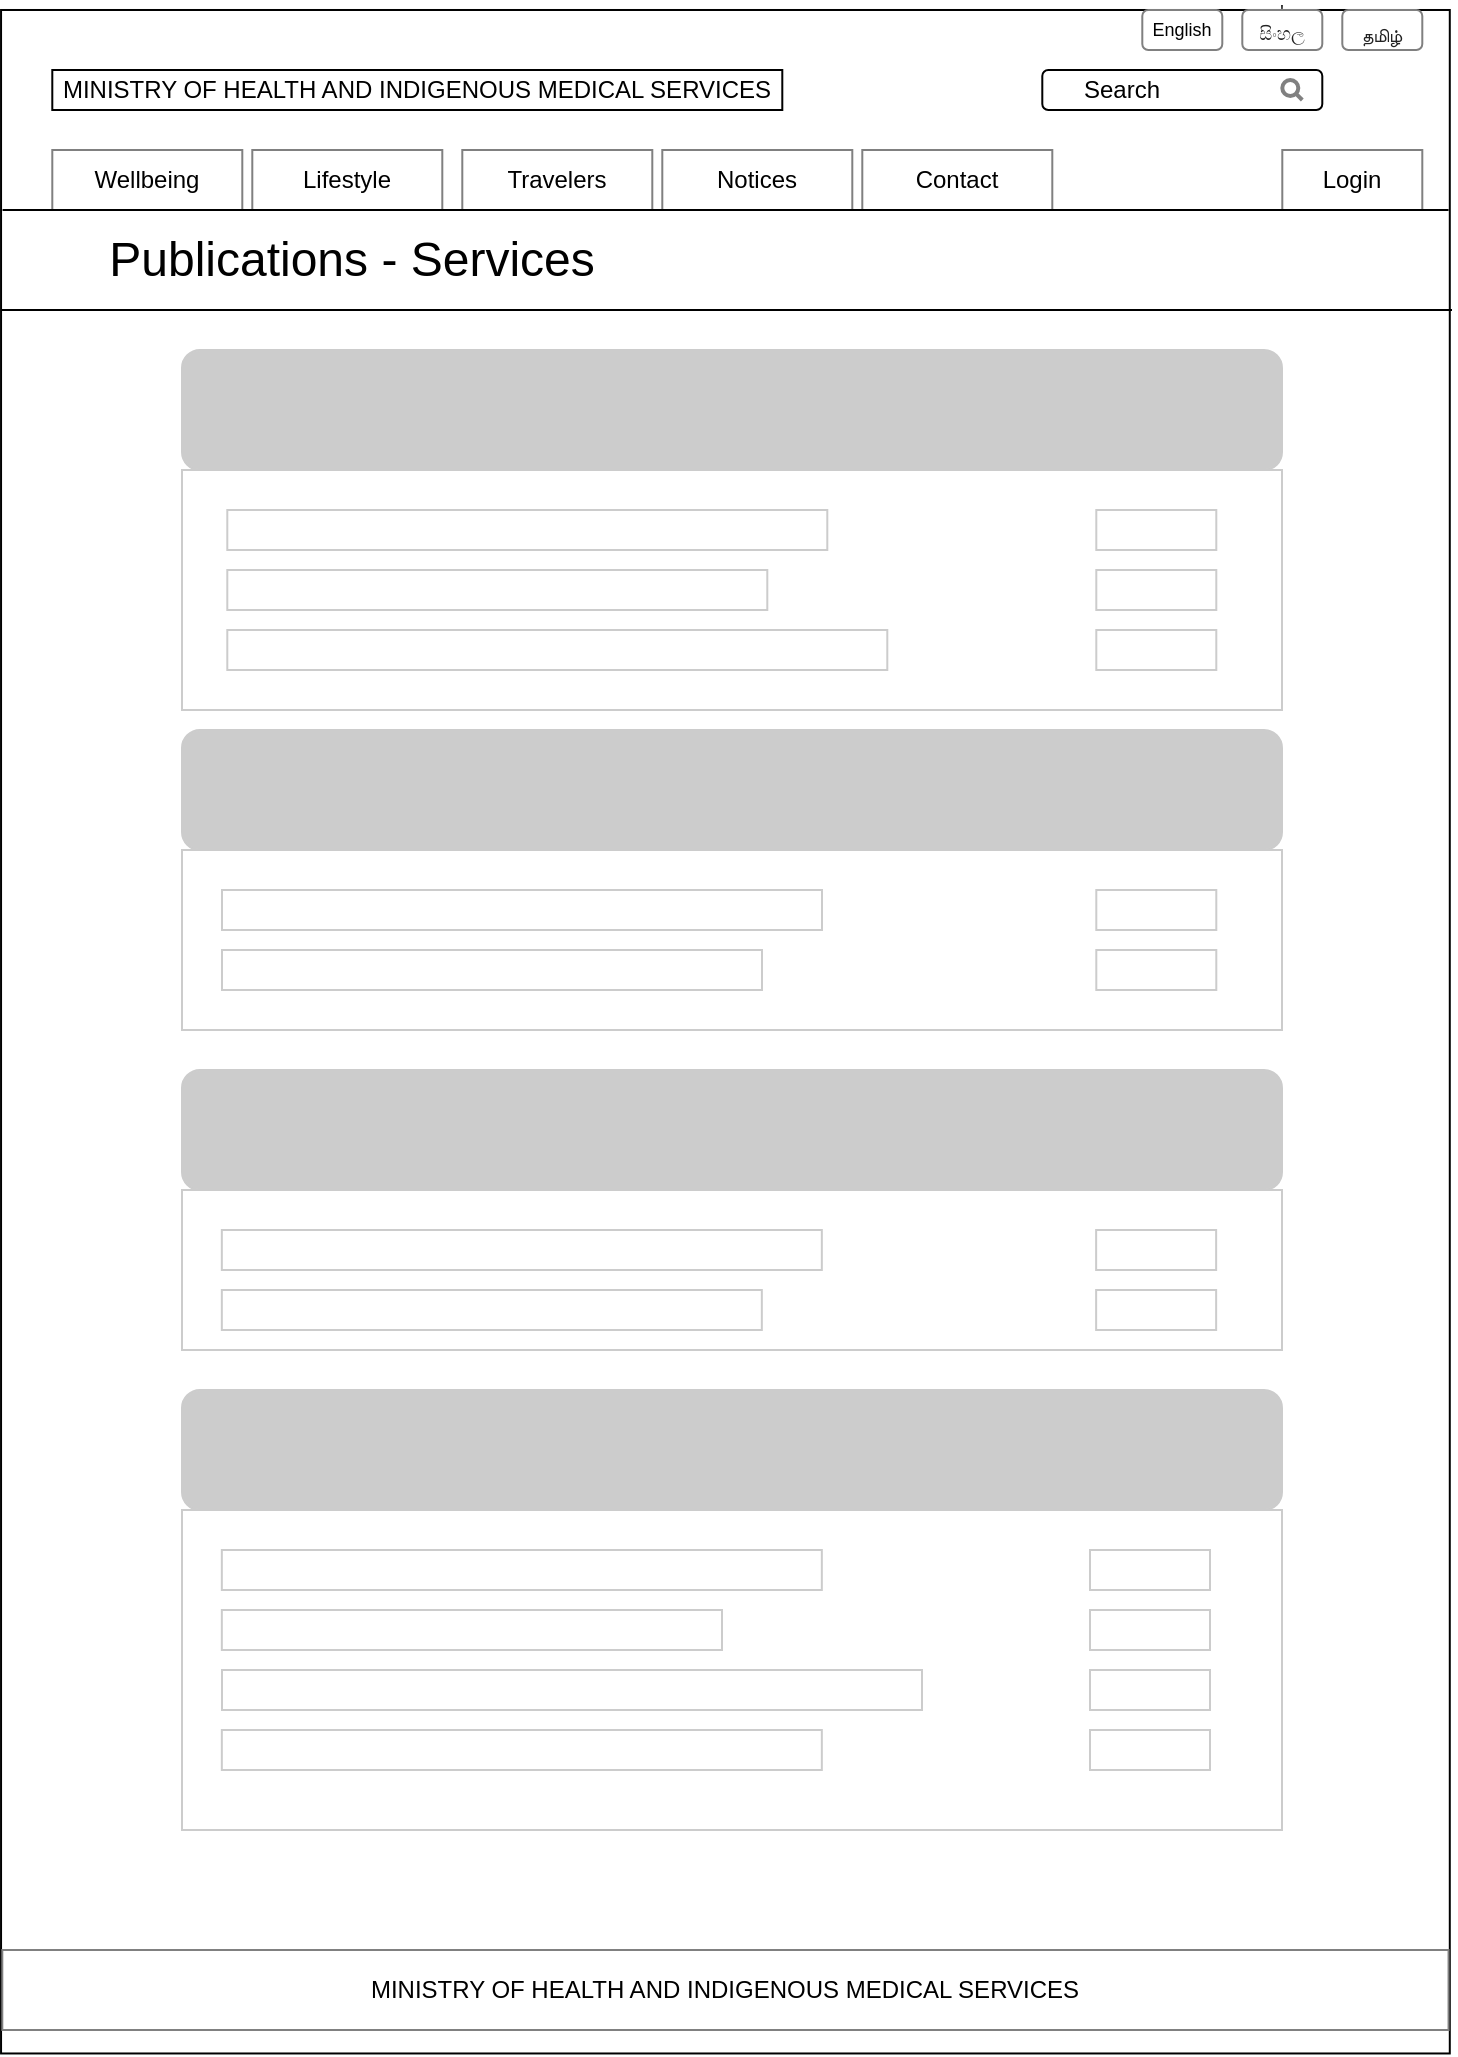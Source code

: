 <mxfile version="12.7.9" type="device" pages="2"><diagram id="RlWMgStjJFQXNfIH0hsr" name="Page-1"><mxGraphModel dx="2114" dy="626" grid="1" gridSize="10" guides="1" tooltips="1" connect="1" arrows="1" fold="1" page="1" pageScale="1" pageWidth="850" pageHeight="1100" math="0" shadow="0"><root><mxCell id="0"/><mxCell id="1" parent="0"/><mxCell id="j-9jJKn5-D6yGYakjFuk-1" value="" style="rounded=0;whiteSpace=wrap;html=1;rotation=90;textDirection=rtl;labelPosition=left;verticalLabelPosition=middle;align=right;verticalAlign=middle;" parent="1" vertex="1"><mxGeometry x="-929.16" y="198.68" width="1021.74" height="724.37" as="geometry"/></mxCell><mxCell id="j-9jJKn5-D6yGYakjFuk-2" value="MINISTRY OF HEALTH AND INDIGENOUS MEDICAL SERVICES" style="rounded=0;whiteSpace=wrap;html=1;" parent="1" vertex="1"><mxGeometry x="-754.85" y="80" width="365" height="20" as="geometry"/></mxCell><mxCell id="j-9jJKn5-D6yGYakjFuk-8" value="" style="rounded=1;whiteSpace=wrap;html=1;comic=0;shadow=0;glass=0;" parent="1" vertex="1"><mxGeometry x="-259.85" y="80" width="140" height="20" as="geometry"/></mxCell><mxCell id="j-9jJKn5-D6yGYakjFuk-9" value="" style="html=1;verticalLabelPosition=bottom;align=center;labelBackgroundColor=#ffffff;verticalAlign=top;strokeWidth=2;strokeColor=#808080;shadow=0;dashed=0;shape=mxgraph.ios7.icons.looking_glass;glass=0;comic=0;" parent="1" vertex="1"><mxGeometry x="-139.85" y="85" width="10" height="10" as="geometry"/></mxCell><mxCell id="j-9jJKn5-D6yGYakjFuk-10" value="Search" style="text;html=1;strokeColor=none;fillColor=none;align=center;verticalAlign=middle;whiteSpace=wrap;rounded=0;shadow=0;glass=0;comic=0;" parent="1" vertex="1"><mxGeometry x="-239.85" y="80" width="40" height="20" as="geometry"/></mxCell><mxCell id="j-9jJKn5-D6yGYakjFuk-13" value="Wellbeing" style="rounded=0;whiteSpace=wrap;html=1;shadow=0;glass=0;comic=0;strokeColor=#808080;" parent="1" vertex="1"><mxGeometry x="-754.85" y="120" width="95" height="30" as="geometry"/></mxCell><mxCell id="j-9jJKn5-D6yGYakjFuk-14" value="Lifestyle" style="rounded=0;whiteSpace=wrap;html=1;shadow=0;glass=0;comic=0;strokeColor=#808080;" parent="1" vertex="1"><mxGeometry x="-654.85" y="120" width="95" height="30" as="geometry"/></mxCell><mxCell id="j-9jJKn5-D6yGYakjFuk-15" value="Travelers" style="rounded=0;whiteSpace=wrap;html=1;shadow=0;glass=0;comic=0;strokeColor=#808080;" parent="1" vertex="1"><mxGeometry x="-549.85" y="120" width="95" height="30" as="geometry"/></mxCell><mxCell id="j-9jJKn5-D6yGYakjFuk-16" value="Notices" style="rounded=0;whiteSpace=wrap;html=1;shadow=0;glass=0;comic=0;strokeColor=#808080;" parent="1" vertex="1"><mxGeometry x="-449.85" y="120" width="95" height="30" as="geometry"/></mxCell><mxCell id="j-9jJKn5-D6yGYakjFuk-17" value="Contact" style="rounded=0;whiteSpace=wrap;html=1;shadow=0;glass=0;comic=0;strokeColor=#808080;" parent="1" vertex="1"><mxGeometry x="-349.85" y="120" width="95" height="30" as="geometry"/></mxCell><mxCell id="j-9jJKn5-D6yGYakjFuk-18" value="Login" style="rounded=0;whiteSpace=wrap;html=1;shadow=0;glass=0;comic=0;strokeColor=#808080;" parent="1" vertex="1"><mxGeometry x="-139.85" y="120" width="70" height="30" as="geometry"/></mxCell><mxCell id="j-9jJKn5-D6yGYakjFuk-26" value="English" style="rounded=1;whiteSpace=wrap;html=1;shadow=0;glass=0;comic=0;strokeColor=#808080;fontSize=9;" parent="1" vertex="1"><mxGeometry x="-209.85" y="50" width="40" height="20" as="geometry"/></mxCell><mxCell id="j-9jJKn5-D6yGYakjFuk-27" value="'&lt;br style=&quot;white-space: normal; font-size: 9px;&quot;&gt;&lt;span style=&quot;color: rgb(34, 34, 34); font-family: arial, sans-serif; text-align: left; white-space: pre-wrap; font-size: 9px;&quot;&gt;සිංහල&lt;/span&gt;" style="rounded=1;whiteSpace=wrap;html=1;shadow=0;glass=0;comic=0;strokeColor=#808080;perimeterSpacing=0;strokeWidth=1;verticalAlign=bottom;fontSize=9;" parent="1" vertex="1"><mxGeometry x="-159.85" y="50" width="40" height="20" as="geometry"/></mxCell><mxCell id="j-9jJKn5-D6yGYakjFuk-29" value="&lt;br style=&quot;font-size: 9px;&quot;&gt;&lt;span style=&quot;color: rgb(34 , 34 , 34) ; font-family: &amp;quot;arial&amp;quot; , sans-serif ; text-align: left ; white-space: pre-wrap ; font-size: 9px&quot;&gt;தமிழ்&lt;/span&gt;" style="rounded=1;whiteSpace=wrap;html=1;shadow=0;glass=0;comic=0;strokeColor=#808080;perimeterSpacing=0;strokeWidth=1;verticalAlign=bottom;fontSize=9;spacing=1;" parent="1" vertex="1"><mxGeometry x="-109.85" y="50" width="40" height="20" as="geometry"/></mxCell><mxCell id="j-9jJKn5-D6yGYakjFuk-31" value="&lt;span style=&quot;font-size: 12px ; white-space: normal&quot;&gt;MINISTRY OF HEALTH AND INDIGENOUS MEDICAL SERVICES&lt;/span&gt;" style="rounded=0;whiteSpace=wrap;html=1;shadow=0;glass=0;comic=0;strokeColor=#808080;strokeWidth=1;fontSize=9;align=center;" parent="1" vertex="1"><mxGeometry x="-779.85" y="1020" width="723.13" height="40" as="geometry"/></mxCell><mxCell id="zrRPDPQVUzxBM1NJIK-z-1" value="" style="endArrow=none;html=1;" parent="1" edge="1"><mxGeometry width="50" height="50" relative="1" as="geometry"><mxPoint x="-779.72" y="150" as="sourcePoint"/><mxPoint x="-56.72" y="150" as="targetPoint"/></mxGeometry></mxCell><mxCell id="zrRPDPQVUzxBM1NJIK-z-10" value="" style="endArrow=none;html=1;" parent="1" edge="1"><mxGeometry width="50" height="50" relative="1" as="geometry"><mxPoint x="-780" y="200" as="sourcePoint"/><mxPoint x="-55" y="200" as="targetPoint"/></mxGeometry></mxCell><mxCell id="zrRPDPQVUzxBM1NJIK-z-11" value="&lt;font style=&quot;font-size: 24px&quot;&gt;Publications - Services&lt;/font&gt;" style="text;html=1;strokeColor=none;fillColor=none;align=center;verticalAlign=middle;whiteSpace=wrap;rounded=0;" parent="1" vertex="1"><mxGeometry x="-750" y="150" width="290" height="50" as="geometry"/></mxCell><mxCell id="zrRPDPQVUzxBM1NJIK-z-27" value="" style="rounded=1;whiteSpace=wrap;html=1;strokeColor=#CCCCCC;fillColor=#CCCCCC;" parent="1" vertex="1"><mxGeometry x="-690" y="220" width="550" height="60" as="geometry"/></mxCell><mxCell id="zrRPDPQVUzxBM1NJIK-z-36" value="" style="rounded=0;whiteSpace=wrap;html=1;strokeColor=#CCCCCC;fillColor=#FFFFFF;" parent="1" vertex="1"><mxGeometry x="-690" y="280" width="550" height="120" as="geometry"/></mxCell><mxCell id="zrRPDPQVUzxBM1NJIK-z-37" value="" style="rounded=0;whiteSpace=wrap;html=1;strokeColor=#CCCCCC;fillColor=#FFFFFF;" parent="1" vertex="1"><mxGeometry x="-667.35" y="300" width="300" height="20" as="geometry"/></mxCell><mxCell id="zrRPDPQVUzxBM1NJIK-z-38" value="" style="rounded=0;whiteSpace=wrap;html=1;strokeColor=#CCCCCC;fillColor=#FFFFFF;" parent="1" vertex="1"><mxGeometry x="-667.35" y="330" width="270" height="20" as="geometry"/></mxCell><mxCell id="zrRPDPQVUzxBM1NJIK-z-39" value="" style="rounded=0;whiteSpace=wrap;html=1;strokeColor=#CCCCCC;fillColor=#FFFFFF;" parent="1" vertex="1"><mxGeometry x="-667.35" y="360" width="330" height="20" as="geometry"/></mxCell><mxCell id="zrRPDPQVUzxBM1NJIK-z-44" value="" style="rounded=0;whiteSpace=wrap;html=1;strokeColor=#CCCCCC;fillColor=#FFFFFF;" parent="1" vertex="1"><mxGeometry x="-232.85" y="300" width="60" height="20" as="geometry"/></mxCell><mxCell id="zrRPDPQVUzxBM1NJIK-z-45" value="" style="rounded=0;whiteSpace=wrap;html=1;strokeColor=#CCCCCC;fillColor=#FFFFFF;" parent="1" vertex="1"><mxGeometry x="-232.85" y="330" width="60" height="20" as="geometry"/></mxCell><mxCell id="zrRPDPQVUzxBM1NJIK-z-46" value="" style="rounded=0;whiteSpace=wrap;html=1;strokeColor=#CCCCCC;fillColor=#FFFFFF;" parent="1" vertex="1"><mxGeometry x="-232.85" y="360" width="60" height="20" as="geometry"/></mxCell><mxCell id="zrRPDPQVUzxBM1NJIK-z-49" value="" style="rounded=1;whiteSpace=wrap;html=1;strokeColor=#CCCCCC;fillColor=#CCCCCC;" parent="1" vertex="1"><mxGeometry x="-690" y="410" width="550" height="60" as="geometry"/></mxCell><mxCell id="zrRPDPQVUzxBM1NJIK-z-50" value="" style="rounded=0;whiteSpace=wrap;html=1;strokeColor=#CCCCCC;fillColor=#FFFFFF;" parent="1" vertex="1"><mxGeometry x="-690" y="470" width="550" height="90" as="geometry"/></mxCell><mxCell id="zrRPDPQVUzxBM1NJIK-z-51" value="" style="rounded=0;whiteSpace=wrap;html=1;strokeColor=#CCCCCC;fillColor=#FFFFFF;" parent="1" vertex="1"><mxGeometry x="-670" y="490" width="300" height="20" as="geometry"/></mxCell><mxCell id="zrRPDPQVUzxBM1NJIK-z-52" value="" style="rounded=0;whiteSpace=wrap;html=1;strokeColor=#CCCCCC;fillColor=#FFFFFF;" parent="1" vertex="1"><mxGeometry x="-670" y="520" width="270" height="20" as="geometry"/></mxCell><mxCell id="zrRPDPQVUzxBM1NJIK-z-55" value="" style="rounded=0;whiteSpace=wrap;html=1;strokeColor=#CCCCCC;fillColor=#FFFFFF;" parent="1" vertex="1"><mxGeometry x="-232.85" y="490" width="60" height="20" as="geometry"/></mxCell><mxCell id="zrRPDPQVUzxBM1NJIK-z-56" value="" style="rounded=0;whiteSpace=wrap;html=1;strokeColor=#CCCCCC;fillColor=#FFFFFF;" parent="1" vertex="1"><mxGeometry x="-232.85" y="520" width="60" height="20" as="geometry"/></mxCell><mxCell id="zrRPDPQVUzxBM1NJIK-z-59" value="" style="rounded=1;whiteSpace=wrap;html=1;strokeColor=#CCCCCC;fillColor=#CCCCCC;" parent="1" vertex="1"><mxGeometry x="-690" y="580" width="550" height="60" as="geometry"/></mxCell><mxCell id="zrRPDPQVUzxBM1NJIK-z-60" value="" style="rounded=0;whiteSpace=wrap;html=1;strokeColor=#CCCCCC;fillColor=#FFFFFF;" parent="1" vertex="1"><mxGeometry x="-690" y="640" width="550" height="80" as="geometry"/></mxCell><mxCell id="zrRPDPQVUzxBM1NJIK-z-61" value="" style="rounded=0;whiteSpace=wrap;html=1;strokeColor=#CCCCCC;fillColor=#FFFFFF;" parent="1" vertex="1"><mxGeometry x="-670.08" y="660" width="300" height="20" as="geometry"/></mxCell><mxCell id="zrRPDPQVUzxBM1NJIK-z-62" value="" style="rounded=0;whiteSpace=wrap;html=1;strokeColor=#CCCCCC;fillColor=#FFFFFF;" parent="1" vertex="1"><mxGeometry x="-670.08" y="690" width="270" height="20" as="geometry"/></mxCell><mxCell id="zrRPDPQVUzxBM1NJIK-z-64" value="" style="rounded=0;whiteSpace=wrap;html=1;strokeColor=#CCCCCC;fillColor=#FFFFFF;" parent="1" vertex="1"><mxGeometry x="-670.08" y="740" width="300" height="20" as="geometry"/></mxCell><mxCell id="zrRPDPQVUzxBM1NJIK-z-65" value="" style="rounded=0;whiteSpace=wrap;html=1;strokeColor=#CCCCCC;fillColor=#FFFFFF;" parent="1" vertex="1"><mxGeometry x="-232.93" y="660" width="60" height="20" as="geometry"/></mxCell><mxCell id="zrRPDPQVUzxBM1NJIK-z-66" value="" style="rounded=0;whiteSpace=wrap;html=1;strokeColor=#CCCCCC;fillColor=#FFFFFF;" parent="1" vertex="1"><mxGeometry x="-232.93" y="690" width="60" height="20" as="geometry"/></mxCell><mxCell id="zrRPDPQVUzxBM1NJIK-z-68" value="" style="rounded=0;whiteSpace=wrap;html=1;strokeColor=#CCCCCC;fillColor=#FFFFFF;" parent="1" vertex="1"><mxGeometry x="-269.93" y="740" width="60" height="20" as="geometry"/></mxCell><mxCell id="zrRPDPQVUzxBM1NJIK-z-79" value="" style="rounded=1;whiteSpace=wrap;html=1;strokeColor=#CCCCCC;fillColor=#CCCCCC;" parent="1" vertex="1"><mxGeometry x="-690" y="740" width="550" height="60" as="geometry"/></mxCell><mxCell id="zrRPDPQVUzxBM1NJIK-z-81" value="" style="rounded=0;whiteSpace=wrap;html=1;strokeColor=#CCCCCC;fillColor=#FFFFFF;" parent="1" vertex="1"><mxGeometry x="-690" y="800" width="550" height="160" as="geometry"/></mxCell><mxCell id="zrRPDPQVUzxBM1NJIK-z-82" value="" style="rounded=0;whiteSpace=wrap;html=1;strokeColor=#CCCCCC;fillColor=#FFFFFF;" parent="1" vertex="1"><mxGeometry x="-670.08" y="820" width="300" height="20" as="geometry"/></mxCell><mxCell id="zrRPDPQVUzxBM1NJIK-z-83" value="" style="rounded=0;whiteSpace=wrap;html=1;strokeColor=#CCCCCC;fillColor=#FFFFFF;" parent="1" vertex="1"><mxGeometry x="-670.08" y="850" width="250.08" height="20" as="geometry"/></mxCell><mxCell id="zrRPDPQVUzxBM1NJIK-z-84" value="" style="rounded=0;whiteSpace=wrap;html=1;strokeColor=#CCCCCC;fillColor=#FFFFFF;" parent="1" vertex="1"><mxGeometry x="-670" y="880" width="350" height="20" as="geometry"/></mxCell><mxCell id="zrRPDPQVUzxBM1NJIK-z-85" value="" style="rounded=0;whiteSpace=wrap;html=1;strokeColor=#CCCCCC;fillColor=#FFFFFF;" parent="1" vertex="1"><mxGeometry x="-670.08" y="910" width="300" height="20" as="geometry"/></mxCell><mxCell id="zrRPDPQVUzxBM1NJIK-z-86" value="" style="rounded=0;whiteSpace=wrap;html=1;strokeColor=#CCCCCC;fillColor=#FFFFFF;" parent="1" vertex="1"><mxGeometry x="-236" y="820" width="60" height="20" as="geometry"/></mxCell><mxCell id="zrRPDPQVUzxBM1NJIK-z-87" value="" style="rounded=0;whiteSpace=wrap;html=1;strokeColor=#CCCCCC;fillColor=#FFFFFF;" parent="1" vertex="1"><mxGeometry x="-236" y="850" width="60" height="20" as="geometry"/></mxCell><mxCell id="zrRPDPQVUzxBM1NJIK-z-88" value="" style="rounded=0;whiteSpace=wrap;html=1;strokeColor=#CCCCCC;fillColor=#FFFFFF;" parent="1" vertex="1"><mxGeometry x="-236" y="880" width="60" height="20" as="geometry"/></mxCell><mxCell id="zrRPDPQVUzxBM1NJIK-z-89" value="" style="rounded=0;whiteSpace=wrap;html=1;strokeColor=#CCCCCC;fillColor=#FFFFFF;" parent="1" vertex="1"><mxGeometry x="-236" y="910" width="60" height="20" as="geometry"/></mxCell></root></mxGraphModel></diagram><diagram id="HrRLQFM-W-Dyr986rspc" name="Page-2"><mxGraphModel dx="1264" dy="626" grid="1" gridSize="10" guides="1" tooltips="1" connect="1" arrows="1" fold="1" page="1" pageScale="1" pageWidth="1600" pageHeight="1200" math="0" shadow="0"><root><mxCell id="hdGOcnH80hXpSJ0_FILr-0"/><mxCell id="hdGOcnH80hXpSJ0_FILr-1" parent="hdGOcnH80hXpSJ0_FILr-0"/></root></mxGraphModel></diagram></mxfile>